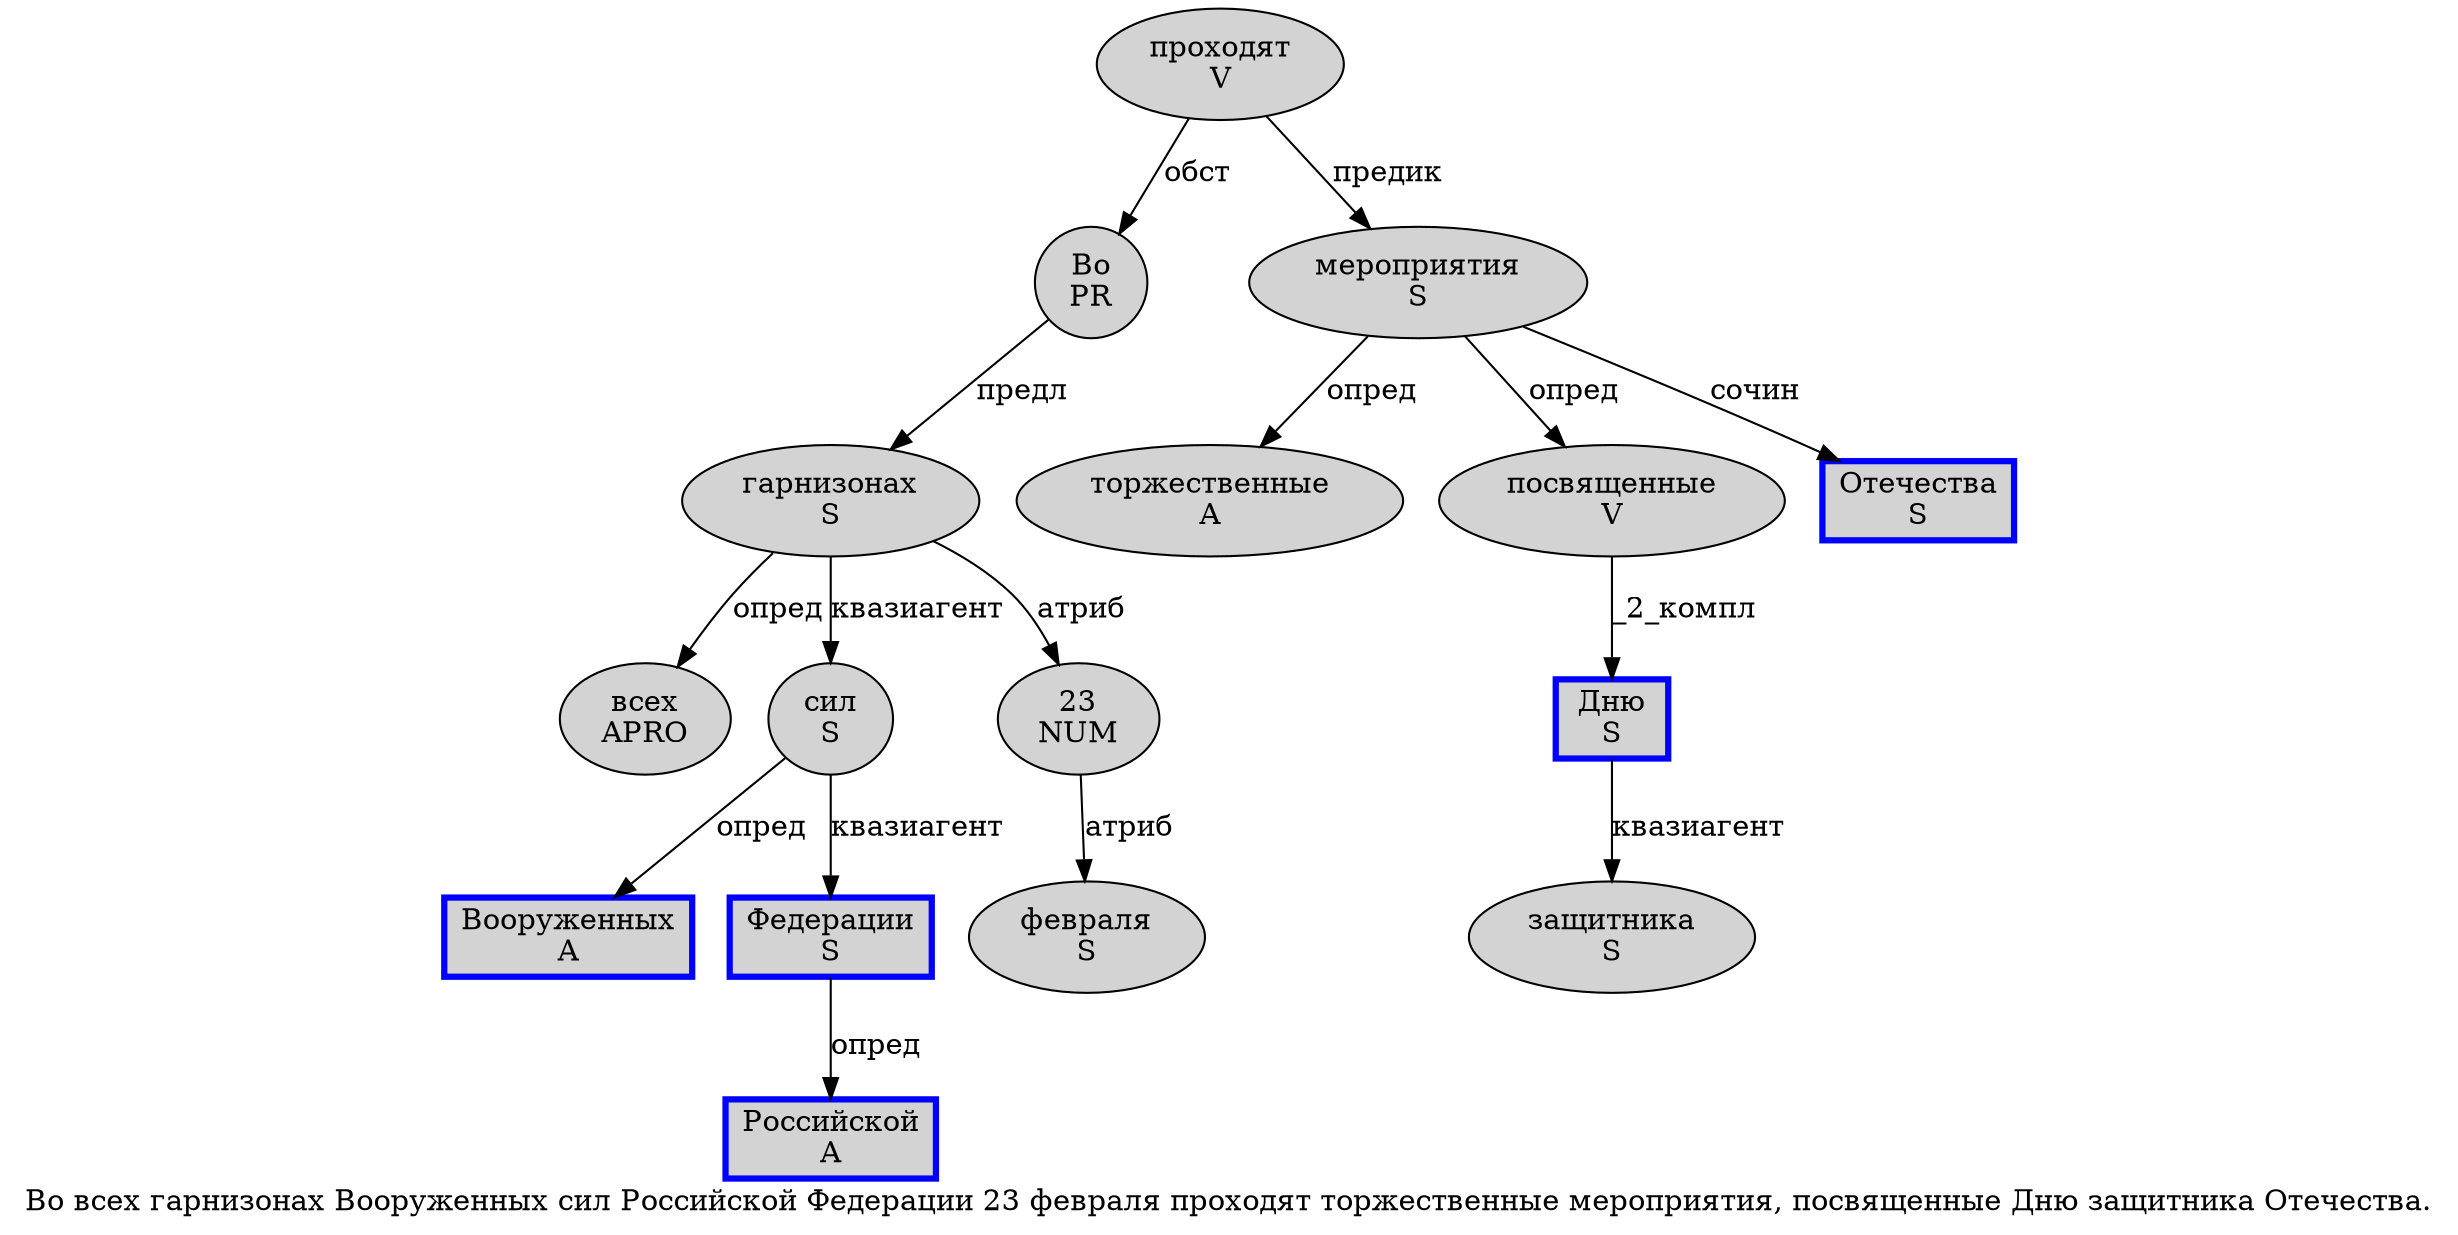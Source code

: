 digraph SENTENCE_397 {
	graph [label="Во всех гарнизонах Вооруженных сил Российской Федерации 23 февраля проходят торжественные мероприятия, посвященные Дню защитника Отечества."]
	node [style=filled]
		0 [label="Во
PR" color="" fillcolor=lightgray penwidth=1 shape=ellipse]
		1 [label="всех
APRO" color="" fillcolor=lightgray penwidth=1 shape=ellipse]
		2 [label="гарнизонах
S" color="" fillcolor=lightgray penwidth=1 shape=ellipse]
		3 [label="Вооруженных
A" color=blue fillcolor=lightgray penwidth=3 shape=box]
		4 [label="сил
S" color="" fillcolor=lightgray penwidth=1 shape=ellipse]
		5 [label="Российской
A" color=blue fillcolor=lightgray penwidth=3 shape=box]
		6 [label="Федерации
S" color=blue fillcolor=lightgray penwidth=3 shape=box]
		7 [label="23
NUM" color="" fillcolor=lightgray penwidth=1 shape=ellipse]
		8 [label="февраля
S" color="" fillcolor=lightgray penwidth=1 shape=ellipse]
		9 [label="проходят
V" color="" fillcolor=lightgray penwidth=1 shape=ellipse]
		10 [label="торжественные
A" color="" fillcolor=lightgray penwidth=1 shape=ellipse]
		11 [label="мероприятия
S" color="" fillcolor=lightgray penwidth=1 shape=ellipse]
		13 [label="посвященные
V" color="" fillcolor=lightgray penwidth=1 shape=ellipse]
		14 [label="Дню
S" color=blue fillcolor=lightgray penwidth=3 shape=box]
		15 [label="защитника
S" color="" fillcolor=lightgray penwidth=1 shape=ellipse]
		16 [label="Отечества
S" color=blue fillcolor=lightgray penwidth=3 shape=box]
			9 -> 0 [label="обст"]
			9 -> 11 [label="предик"]
			4 -> 3 [label="опред"]
			4 -> 6 [label="квазиагент"]
			11 -> 10 [label="опред"]
			11 -> 13 [label="опред"]
			11 -> 16 [label="сочин"]
			0 -> 2 [label="предл"]
			13 -> 14 [label="_2_компл"]
			6 -> 5 [label="опред"]
			2 -> 1 [label="опред"]
			2 -> 4 [label="квазиагент"]
			2 -> 7 [label="атриб"]
			14 -> 15 [label="квазиагент"]
			7 -> 8 [label="атриб"]
}